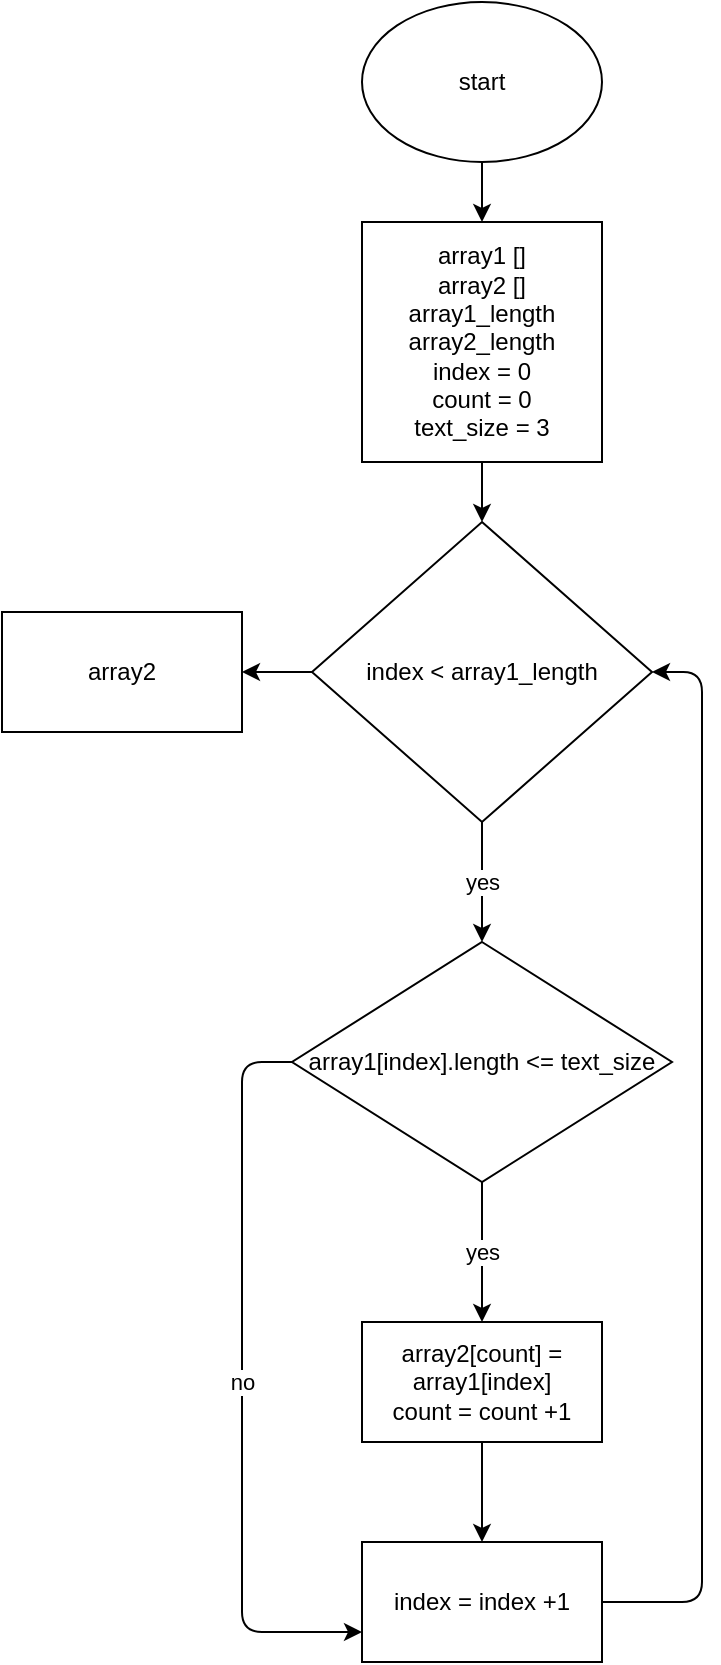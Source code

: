 <mxfile>
    <diagram id="5DlG3UwLDokGv6giaQ4o" name="Страница 1">
        <mxGraphModel dx="1174" dy="325" grid="1" gridSize="10" guides="1" tooltips="1" connect="1" arrows="1" fold="1" page="1" pageScale="1" pageWidth="827" pageHeight="1169" math="0" shadow="0">
            <root>
                <mxCell id="0"/>
                <mxCell id="1" parent="0"/>
                <mxCell id="4" value="" style="edgeStyle=none;html=1;" edge="1" parent="1" source="2" target="3">
                    <mxGeometry relative="1" as="geometry"/>
                </mxCell>
                <mxCell id="2" value="start" style="ellipse;whiteSpace=wrap;html=1;" vertex="1" parent="1">
                    <mxGeometry x="90" y="10" width="120" height="80" as="geometry"/>
                </mxCell>
                <mxCell id="12" value="" style="edgeStyle=none;html=1;" edge="1" parent="1" source="3" target="8">
                    <mxGeometry relative="1" as="geometry"/>
                </mxCell>
                <mxCell id="3" value="array1 []&lt;br&gt;array2 []&lt;br&gt;array1_length&lt;br&gt;array2_length&lt;br&gt;index = 0&lt;br&gt;count = 0&lt;br&gt;text_size = 3&lt;br&gt;" style="rounded=0;whiteSpace=wrap;html=1;" vertex="1" parent="1">
                    <mxGeometry x="90" y="120" width="120" height="120" as="geometry"/>
                </mxCell>
                <mxCell id="10" value="yes" style="edgeStyle=none;html=1;" edge="1" parent="1" source="8">
                    <mxGeometry relative="1" as="geometry">
                        <mxPoint x="150" y="480" as="targetPoint"/>
                    </mxGeometry>
                </mxCell>
                <mxCell id="23" value="" style="edgeStyle=none;html=1;" edge="1" parent="1" source="8" target="22">
                    <mxGeometry relative="1" as="geometry"/>
                </mxCell>
                <mxCell id="8" value="index &amp;lt; array1_length" style="rhombus;whiteSpace=wrap;html=1;" vertex="1" parent="1">
                    <mxGeometry x="65" y="270" width="170" height="150" as="geometry"/>
                </mxCell>
                <mxCell id="15" value="yes" style="edgeStyle=none;html=1;" edge="1" parent="1" source="11" target="14">
                    <mxGeometry relative="1" as="geometry"/>
                </mxCell>
                <mxCell id="20" value="no" style="edgeStyle=none;html=1;entryX=0;entryY=0.75;entryDx=0;entryDy=0;" edge="1" parent="1" source="11" target="16">
                    <mxGeometry relative="1" as="geometry">
                        <Array as="points">
                            <mxPoint x="30" y="540"/>
                            <mxPoint x="30" y="630"/>
                            <mxPoint x="30" y="825"/>
                        </Array>
                    </mxGeometry>
                </mxCell>
                <mxCell id="11" value="array1[index].length &amp;lt;= text_size" style="rhombus;whiteSpace=wrap;html=1;" vertex="1" parent="1">
                    <mxGeometry x="55" y="480" width="190" height="120" as="geometry"/>
                </mxCell>
                <mxCell id="17" value="" style="edgeStyle=none;html=1;" edge="1" parent="1" source="14" target="16">
                    <mxGeometry relative="1" as="geometry"/>
                </mxCell>
                <mxCell id="14" value="array2[count] = array1[index]&lt;br&gt;count = count +1&lt;br&gt;" style="rounded=0;whiteSpace=wrap;html=1;" vertex="1" parent="1">
                    <mxGeometry x="90" y="670" width="120" height="60" as="geometry"/>
                </mxCell>
                <mxCell id="21" style="edgeStyle=none;html=1;entryX=1;entryY=0.5;entryDx=0;entryDy=0;" edge="1" parent="1" source="16" target="8">
                    <mxGeometry relative="1" as="geometry">
                        <Array as="points">
                            <mxPoint x="260" y="810"/>
                            <mxPoint x="260" y="345"/>
                        </Array>
                    </mxGeometry>
                </mxCell>
                <mxCell id="16" value="index = index +1" style="whiteSpace=wrap;html=1;rounded=0;" vertex="1" parent="1">
                    <mxGeometry x="90" y="780" width="120" height="60" as="geometry"/>
                </mxCell>
                <mxCell id="22" value="array2" style="whiteSpace=wrap;html=1;" vertex="1" parent="1">
                    <mxGeometry x="-90" y="315" width="120" height="60" as="geometry"/>
                </mxCell>
            </root>
        </mxGraphModel>
    </diagram>
</mxfile>